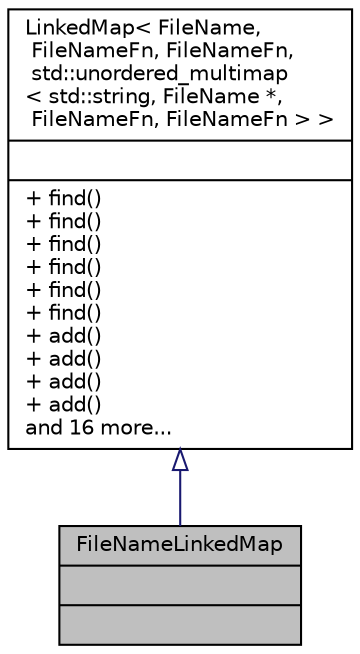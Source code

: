 digraph "FileNameLinkedMap"
{
 // LATEX_PDF_SIZE
  edge [fontname="Helvetica",fontsize="10",labelfontname="Helvetica",labelfontsize="10"];
  node [fontname="Helvetica",fontsize="10",shape=record];
  Node1 [label="{FileNameLinkedMap\n||}",height=0.2,width=0.4,color="black", fillcolor="grey75", style="filled", fontcolor="black",tooltip=" "];
  Node2 -> Node1 [dir="back",color="midnightblue",fontsize="10",style="solid",arrowtail="onormal",fontname="Helvetica"];
  Node2 [label="{LinkedMap\< FileName,\l FileNameFn, FileNameFn,\l std::unordered_multimap\l\< std::string, FileName *,\l FileNameFn, FileNameFn \> \>\n||+ find()\l+ find()\l+ find()\l+ find()\l+ find()\l+ find()\l+ add()\l+ add()\l+ add()\l+ add()\land 16 more...\l}",height=0.2,width=0.4,color="black", fillcolor="white", style="filled",URL="$classLinkedMap.html",tooltip=" "];
}
